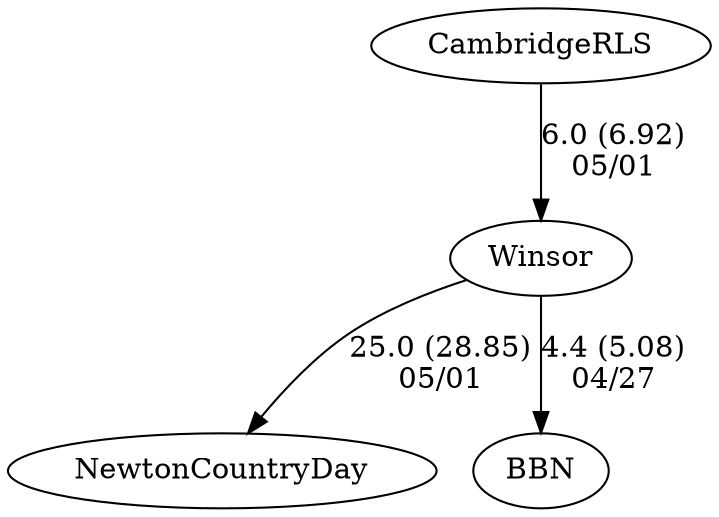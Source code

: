 digraph girls2foursWinsor {CambridgeRLS [URL="girls2foursWinsorCambridgeRLS.html"];NewtonCountryDay [URL="girls2foursWinsorNewtonCountryDay.html"];Winsor [URL="girls2foursWinsorWinsor.html"];BBN [URL="girls2foursWinsorBBN.html"];CambridgeRLS -> Winsor[label="6.0 (6.92)
05/01", weight="94", tooltip="NEIRA Fours,NCDS, Winsor, CRLS			
Distance: 1300 Conditions: Conditions remained the same through all races. Flat water, no wind. Comments: 5th boat race ran a shorter course due to novice coxswains and rowers (~1100m)
None", URL="https://www.row2k.com/results/resultspage.cfm?UID=C55D042DC8DE58BCD614F6CCB55D1228&cat=1", random="random"]; 
Winsor -> NewtonCountryDay[label="25.0 (28.85)
05/01", weight="75", tooltip="NEIRA Fours,NCDS, Winsor, CRLS			
Distance: 1300 Conditions: Conditions remained the same through all races. Flat water, no wind. Comments: 5th boat race ran a shorter course due to novice coxswains and rowers (~1100m)
None", URL="https://www.row2k.com/results/resultspage.cfm?UID=C55D042DC8DE58BCD614F6CCB55D1228&cat=1", random="random"]; 
Winsor -> BBN[label="4.4 (5.08)
04/27", weight="96", tooltip="NEIRA,The Winsor School vs. BB&N			
Distance: 1300 Conditions: Flat and equal conditions across all races. Steering in 3V race resulted in both crews finishing off the course with an indistinguishable margin (deemed a tie). 4V crews reversed lanes mid-race, potentially impacting margin but not finish order. 5th and 6th boats were composite to provide a race for all athletes. Thank you to BB&N for a fun race!
None", URL="https://www.row2k.com/results/resultspage.cfm?UID=0A06BB5337D4EBAFB4A716F6CCD660BF&cat=1", random="random"]}